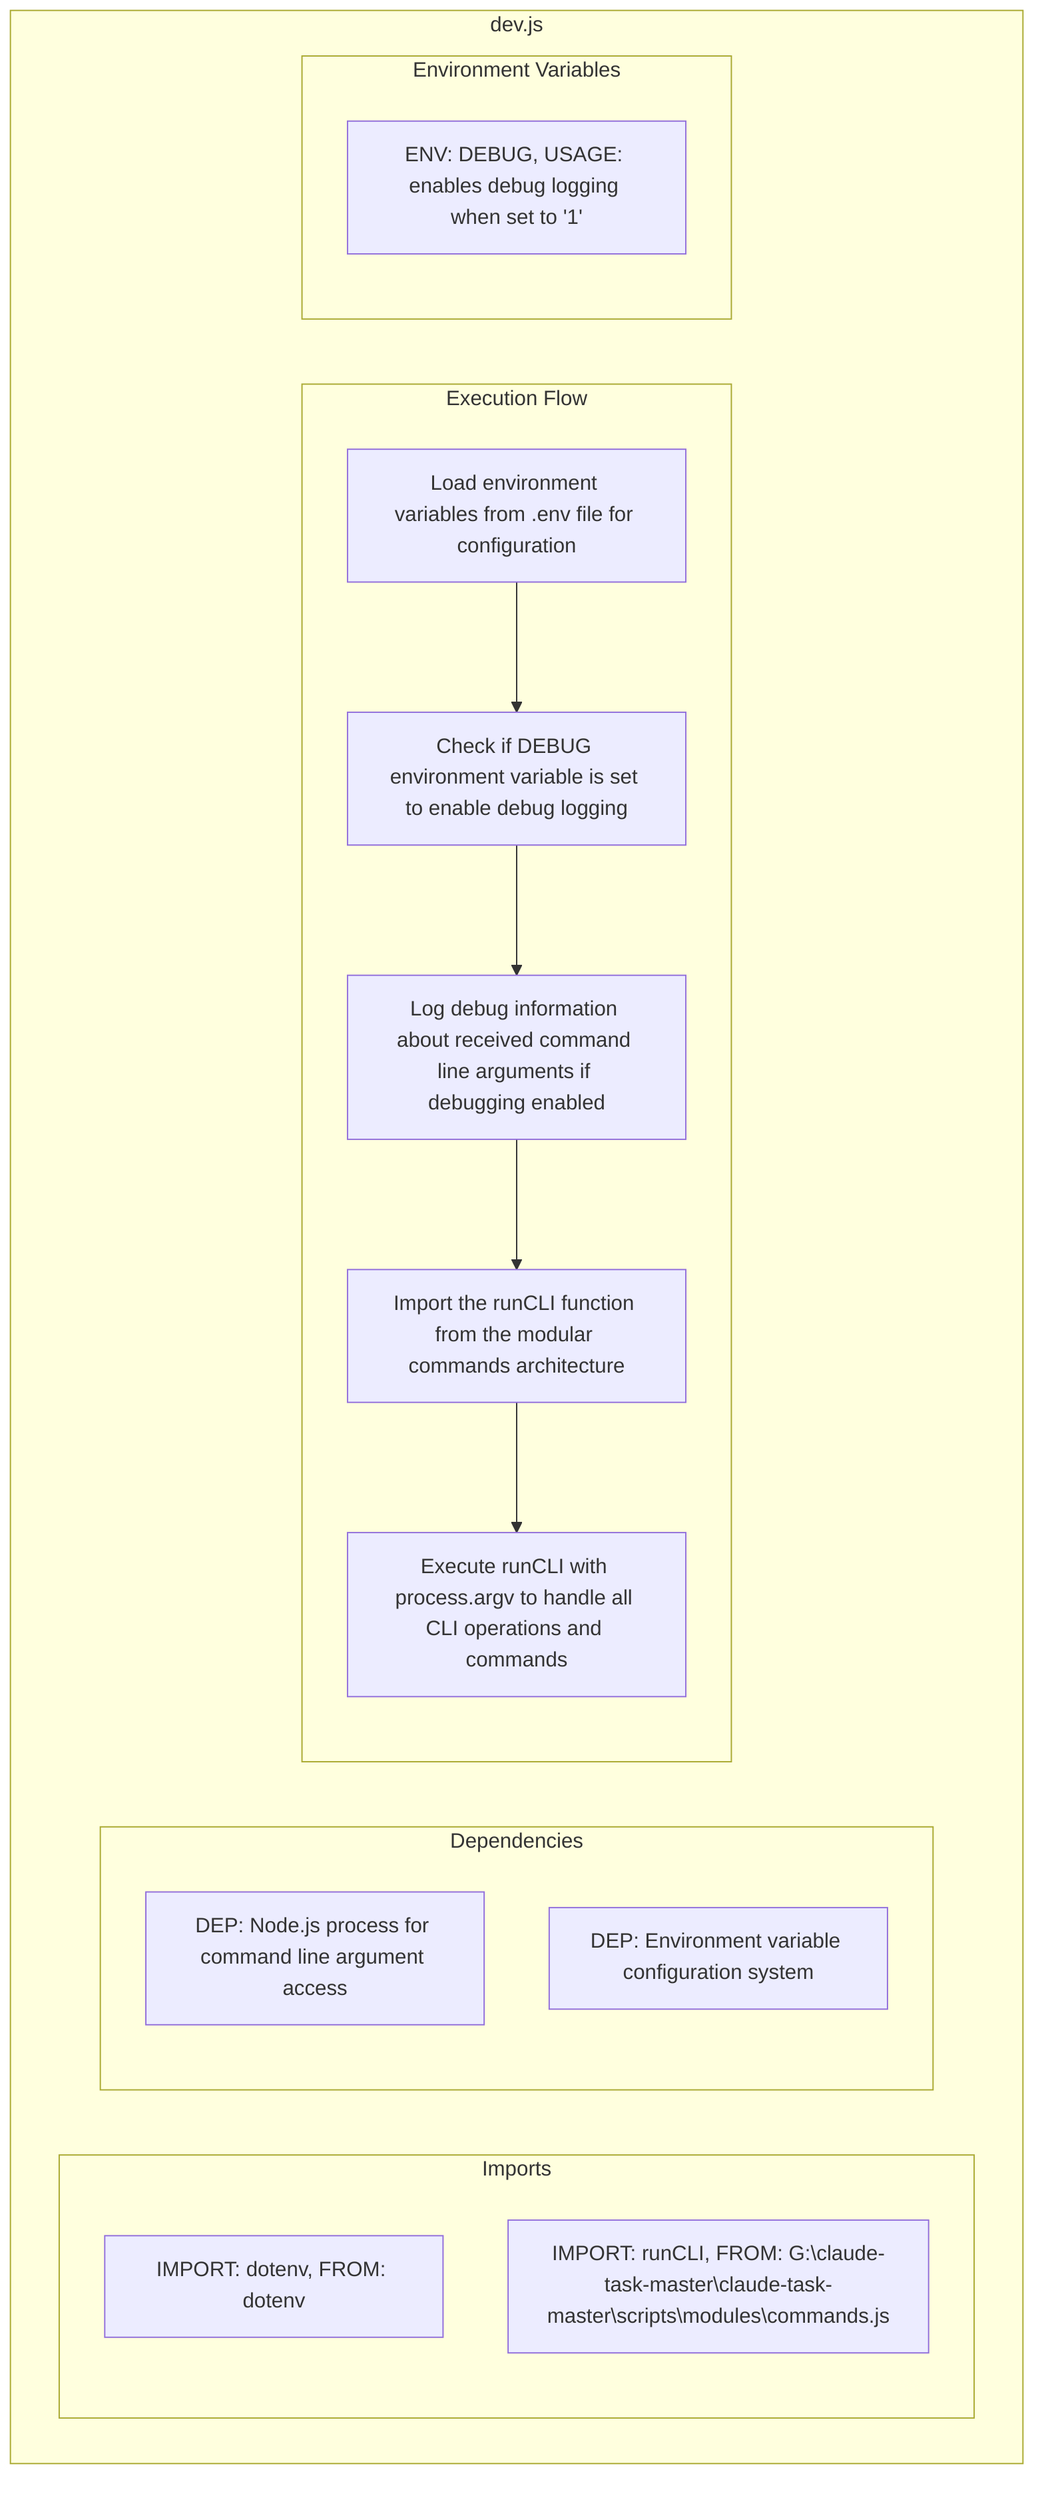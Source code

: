 flowchart TB
    subgraph Imports["Imports"]
        I1["IMPORT: dotenv, FROM: dotenv"]
        I2["IMPORT: runCLI, FROM: G:\claude-task-master\claude-task-master\scripts\modules\commands.js"]
    end
    
    subgraph Dependencies["Dependencies"]
        D1["DEP: Node.js process for command line argument access"]
        D2["DEP: Environment variable configuration system"]
    end
    
    subgraph ExecutionFlow["Execution Flow"]
        FL1["Load environment variables from .env file for configuration"]
        FL2["Check if DEBUG environment variable is set to enable debug logging"]
        FL3["Log debug information about received command line arguments if debugging enabled"]
        FL4["Import the runCLI function from the modular commands architecture"]
        FL5["Execute runCLI with process.argv to handle all CLI operations and commands"]
    end
    
    subgraph EnvironmentVariables["Environment Variables"]
        ENV1["ENV: DEBUG, USAGE: enables debug logging when set to '1'"]
    end
    
    subgraph devJs["dev.js"]
        Imports
        Dependencies
        ExecutionFlow
        EnvironmentVariables
    end
    
    FL1 --> FL2
    FL2 --> FL3
    FL3 --> FL4
    FL4 --> FL5